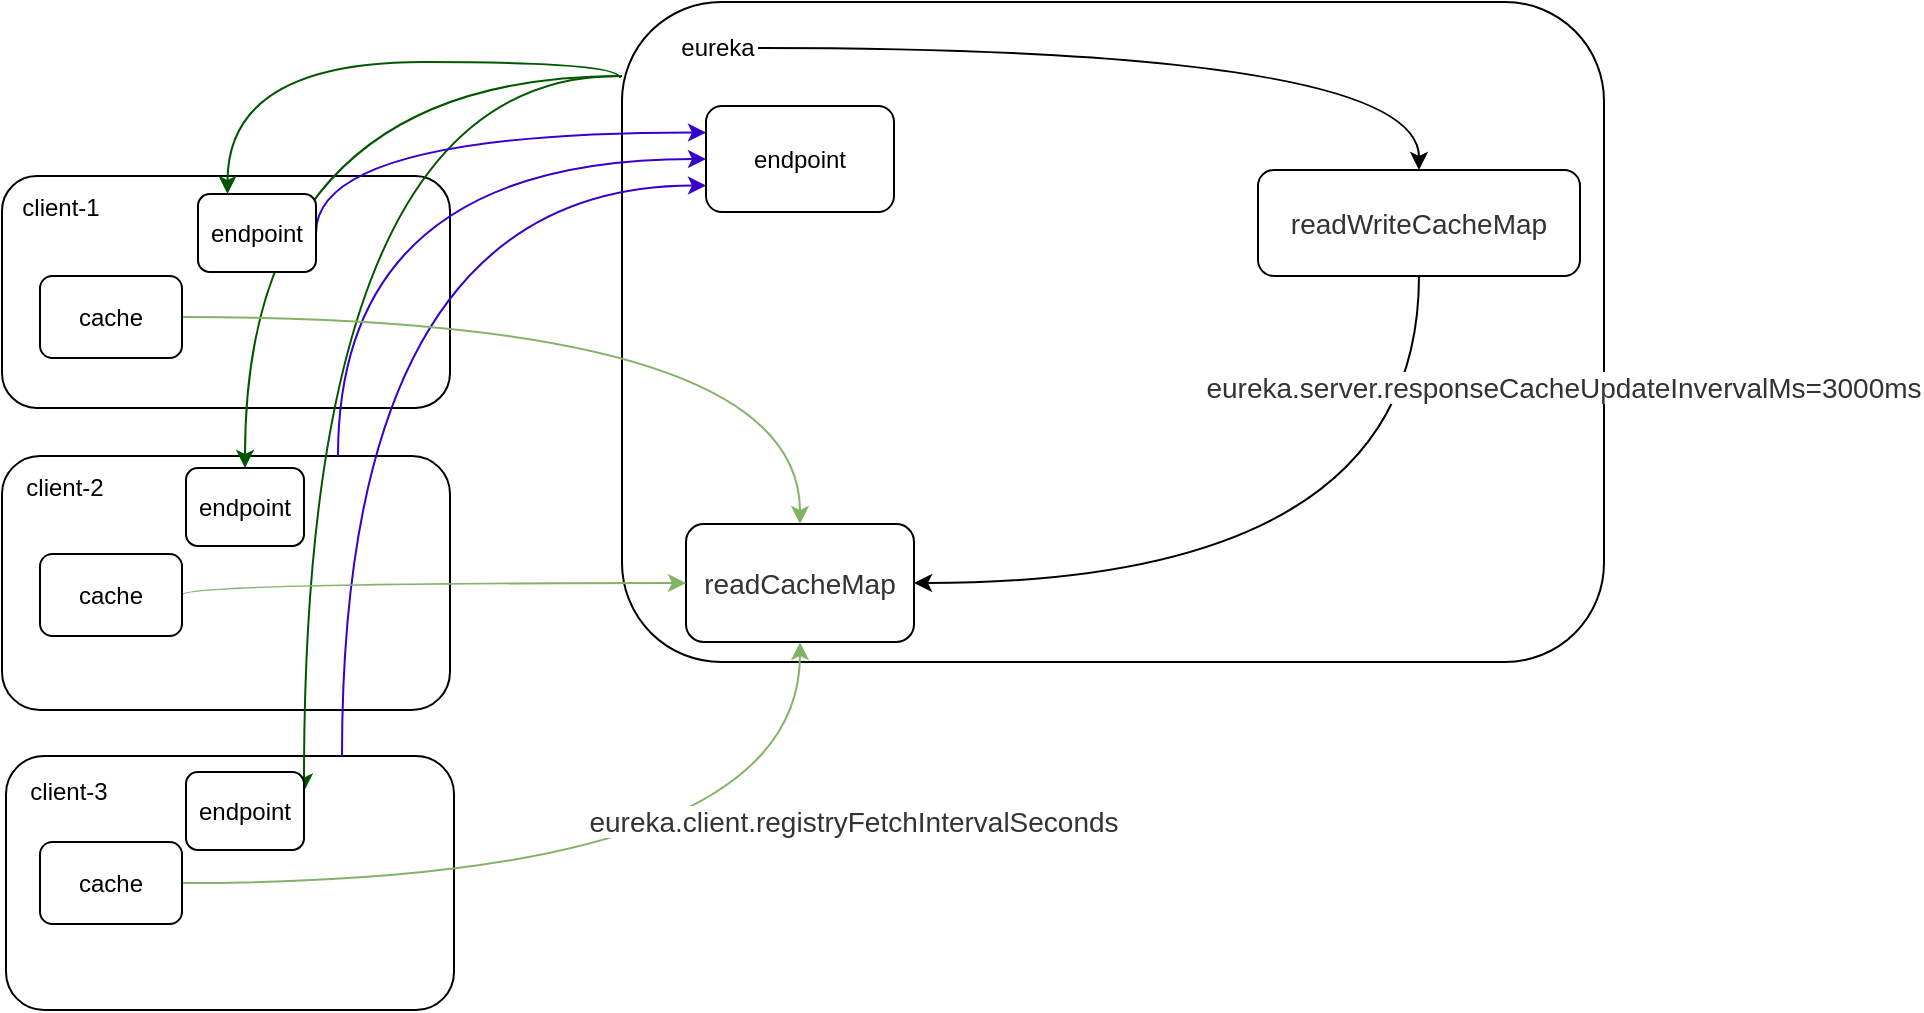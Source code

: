 <mxfile version="14.0.3" type="github">
  <diagram id="6a731a19-8d31-9384-78a2-239565b7b9f0" name="Page-1">
    <mxGraphModel dx="2066" dy="622" grid="0" gridSize="10" guides="1" tooltips="1" connect="1" arrows="1" fold="1" page="1" pageScale="1" pageWidth="1169" pageHeight="827" background="#ffffff" math="0" shadow="0">
      <root>
        <mxCell id="0" />
        <mxCell id="1" parent="0" />
        <mxCell id="buNckSWj5emS7Kjxxqf6-1" value="" style="rounded=1;whiteSpace=wrap;html=1;" parent="1" vertex="1">
          <mxGeometry x="-24" y="208" width="224" height="116" as="geometry" />
        </mxCell>
        <mxCell id="buNckSWj5emS7Kjxxqf6-2" value="" style="rounded=1;whiteSpace=wrap;html=1;" parent="1" vertex="1">
          <mxGeometry x="-24" y="348" width="224" height="127" as="geometry" />
        </mxCell>
        <mxCell id="buNckSWj5emS7Kjxxqf6-3" value="" style="rounded=1;whiteSpace=wrap;html=1;" parent="1" vertex="1">
          <mxGeometry x="-22" y="498" width="224" height="127" as="geometry" />
        </mxCell>
        <mxCell id="buNckSWj5emS7Kjxxqf6-40" style="edgeStyle=orthogonalEdgeStyle;curved=1;orthogonalLoop=1;jettySize=auto;html=1;entryX=0.25;entryY=0;entryDx=0;entryDy=0;shadow=0;fillColor=#008a00;strokeColor=#005700;" parent="1" target="buNckSWj5emS7Kjxxqf6-37" edge="1">
          <mxGeometry relative="1" as="geometry">
            <mxPoint x="285" y="159" as="sourcePoint" />
            <Array as="points">
              <mxPoint x="285" y="151" />
              <mxPoint x="89" y="151" />
            </Array>
          </mxGeometry>
        </mxCell>
        <mxCell id="buNckSWj5emS7Kjxxqf6-41" style="edgeStyle=orthogonalEdgeStyle;curved=1;orthogonalLoop=1;jettySize=auto;html=1;entryX=0.5;entryY=0;entryDx=0;entryDy=0;shadow=0;fillColor=#008a00;strokeColor=#005700;exitX=0;exitY=0.112;exitDx=0;exitDy=0;exitPerimeter=0;" parent="1" source="buNckSWj5emS7Kjxxqf6-4" target="buNckSWj5emS7Kjxxqf6-38" edge="1">
          <mxGeometry relative="1" as="geometry">
            <mxPoint x="286" y="147" as="sourcePoint" />
          </mxGeometry>
        </mxCell>
        <mxCell id="buNckSWj5emS7Kjxxqf6-42" style="edgeStyle=orthogonalEdgeStyle;curved=1;orthogonalLoop=1;jettySize=auto;html=1;exitX=-0.004;exitY=0.112;exitDx=0;exitDy=0;shadow=0;exitPerimeter=0;fillColor=#008a00;strokeColor=#005700;entryX=1;entryY=0.25;entryDx=0;entryDy=0;" parent="1" source="buNckSWj5emS7Kjxxqf6-4" target="buNckSWj5emS7Kjxxqf6-39" edge="1">
          <mxGeometry relative="1" as="geometry">
            <Array as="points">
              <mxPoint x="127" y="158" />
            </Array>
          </mxGeometry>
        </mxCell>
        <mxCell id="buNckSWj5emS7Kjxxqf6-4" value="" style="rounded=1;whiteSpace=wrap;html=1;" parent="1" vertex="1">
          <mxGeometry x="286" y="121" width="491" height="330" as="geometry" />
        </mxCell>
        <mxCell id="buNckSWj5emS7Kjxxqf6-14" style="edgeStyle=orthogonalEdgeStyle;curved=1;orthogonalLoop=1;jettySize=auto;html=1;exitX=1;exitY=0.5;exitDx=0;exitDy=0;entryX=0.5;entryY=0;entryDx=0;entryDy=0;shadow=0;" parent="1" source="buNckSWj5emS7Kjxxqf6-5" target="buNckSWj5emS7Kjxxqf6-9" edge="1">
          <mxGeometry relative="1" as="geometry" />
        </mxCell>
        <mxCell id="buNckSWj5emS7Kjxxqf6-5" value="eureka" style="text;html=1;strokeColor=none;fillColor=none;align=center;verticalAlign=middle;whiteSpace=wrap;rounded=0;" parent="1" vertex="1">
          <mxGeometry x="314" y="134" width="40" height="20" as="geometry" />
        </mxCell>
        <mxCell id="buNckSWj5emS7Kjxxqf6-8" value="&lt;div style=&quot;text-align: left ; line-height: 1.75 ; font-size: 14px&quot;&gt;&lt;span style=&quot;font-family: &amp;#34;arial&amp;#34; ; color: rgb(51 , 51 , 51) ; background-color: rgb(255 , 255 , 255)&quot;&gt;readCacheMap&lt;/span&gt;&lt;/div&gt;" style="rounded=1;whiteSpace=wrap;html=1;" parent="1" vertex="1">
          <mxGeometry x="318" y="382" width="114" height="59" as="geometry" />
        </mxCell>
        <mxCell id="buNckSWj5emS7Kjxxqf6-15" style="edgeStyle=orthogonalEdgeStyle;curved=1;orthogonalLoop=1;jettySize=auto;html=1;exitX=0.5;exitY=1;exitDx=0;exitDy=0;entryX=1;entryY=0.5;entryDx=0;entryDy=0;shadow=0;" parent="1" source="buNckSWj5emS7Kjxxqf6-9" target="buNckSWj5emS7Kjxxqf6-8" edge="1">
          <mxGeometry relative="1" as="geometry" />
        </mxCell>
        <mxCell id="buNckSWj5emS7Kjxxqf6-9" value="&lt;div style=&quot;text-align: left ; line-height: 1.75 ; font-size: 14px&quot;&gt;&lt;span style=&quot;font-family: &amp;#34;arial&amp;#34; ; color: rgb(51 , 51 , 51) ; background-color: rgb(255 , 255 , 255)&quot;&gt;readWriteCacheMap&lt;/span&gt;&lt;/div&gt;" style="rounded=1;whiteSpace=wrap;html=1;" parent="1" vertex="1">
          <mxGeometry x="604" y="205" width="161" height="53" as="geometry" />
        </mxCell>
        <mxCell id="buNckSWj5emS7Kjxxqf6-16" value="&lt;div style=&quot;text-align: left ; line-height: 1.75 ; font-size: 14px&quot;&gt;&lt;span style=&quot;font-family: &amp;#34;arial&amp;#34; ; color: rgb(51 , 51 , 51) ; background-color: rgb(255 , 255 , 255)&quot;&gt;eureka.server.responseCacheUpdateInvervalMs=3000ms&lt;/span&gt;&lt;/div&gt;" style="text;html=1;strokeColor=none;fillColor=none;align=center;verticalAlign=middle;whiteSpace=wrap;rounded=0;" parent="1" vertex="1">
          <mxGeometry x="737" y="304" width="40" height="20" as="geometry" />
        </mxCell>
        <mxCell id="buNckSWj5emS7Kjxxqf6-18" value="endpoint" style="rounded=1;whiteSpace=wrap;html=1;" parent="1" vertex="1">
          <mxGeometry x="328" y="173" width="94" height="53" as="geometry" />
        </mxCell>
        <mxCell id="buNckSWj5emS7Kjxxqf6-21" style="edgeStyle=orthogonalEdgeStyle;curved=1;orthogonalLoop=1;jettySize=auto;html=1;exitX=0.75;exitY=0;exitDx=0;exitDy=0;entryX=0;entryY=0.75;entryDx=0;entryDy=0;shadow=0;fillColor=#6a00ff;strokeColor=#3700CC;" parent="1" source="buNckSWj5emS7Kjxxqf6-3" target="buNckSWj5emS7Kjxxqf6-18" edge="1">
          <mxGeometry relative="1" as="geometry" />
        </mxCell>
        <mxCell id="buNckSWj5emS7Kjxxqf6-20" style="edgeStyle=orthogonalEdgeStyle;curved=1;orthogonalLoop=1;jettySize=auto;html=1;exitX=0.75;exitY=0;exitDx=0;exitDy=0;entryX=0;entryY=0.5;entryDx=0;entryDy=0;shadow=0;fillColor=#6a00ff;strokeColor=#3700CC;" parent="1" source="buNckSWj5emS7Kjxxqf6-2" target="buNckSWj5emS7Kjxxqf6-18" edge="1">
          <mxGeometry relative="1" as="geometry" />
        </mxCell>
        <mxCell id="buNckSWj5emS7Kjxxqf6-19" style="edgeStyle=orthogonalEdgeStyle;curved=1;orthogonalLoop=1;jettySize=auto;html=1;exitX=1;exitY=0.5;exitDx=0;exitDy=0;entryX=0;entryY=0.25;entryDx=0;entryDy=0;shadow=0;fillColor=#6a00ff;strokeColor=#3700CC;" parent="1" source="buNckSWj5emS7Kjxxqf6-37" target="buNckSWj5emS7Kjxxqf6-18" edge="1">
          <mxGeometry relative="1" as="geometry">
            <Array as="points">
              <mxPoint x="133" y="186" />
            </Array>
          </mxGeometry>
        </mxCell>
        <mxCell id="buNckSWj5emS7Kjxxqf6-22" value="client-2" style="text;html=1;strokeColor=none;fillColor=none;align=center;verticalAlign=middle;whiteSpace=wrap;rounded=0;" parent="1" vertex="1">
          <mxGeometry x="-18" y="354" width="51" height="20" as="geometry" />
        </mxCell>
        <mxCell id="buNckSWj5emS7Kjxxqf6-23" value="client-1" style="text;html=1;strokeColor=none;fillColor=none;align=center;verticalAlign=middle;whiteSpace=wrap;rounded=0;" parent="1" vertex="1">
          <mxGeometry x="-20" y="214" width="51" height="20" as="geometry" />
        </mxCell>
        <mxCell id="buNckSWj5emS7Kjxxqf6-24" value="client-3" style="text;html=1;strokeColor=none;fillColor=none;align=center;verticalAlign=middle;whiteSpace=wrap;rounded=0;" parent="1" vertex="1">
          <mxGeometry x="-16" y="506" width="51" height="20" as="geometry" />
        </mxCell>
        <mxCell id="buNckSWj5emS7Kjxxqf6-34" style="edgeStyle=orthogonalEdgeStyle;curved=1;orthogonalLoop=1;jettySize=auto;html=1;exitX=1;exitY=0.5;exitDx=0;exitDy=0;entryX=0;entryY=0.5;entryDx=0;entryDy=0;shadow=0;fillColor=#d5e8d4;strokeColor=#82b366;" parent="1" source="buNckSWj5emS7Kjxxqf6-25" target="buNckSWj5emS7Kjxxqf6-8" edge="1">
          <mxGeometry relative="1" as="geometry">
            <Array as="points">
              <mxPoint x="66" y="412" />
            </Array>
          </mxGeometry>
        </mxCell>
        <mxCell id="buNckSWj5emS7Kjxxqf6-25" value="cache" style="rounded=1;whiteSpace=wrap;html=1;" parent="1" vertex="1">
          <mxGeometry x="-5" y="397" width="71" height="41" as="geometry" />
        </mxCell>
        <mxCell id="buNckSWj5emS7Kjxxqf6-32" style="edgeStyle=orthogonalEdgeStyle;curved=1;orthogonalLoop=1;jettySize=auto;html=1;exitX=1;exitY=0.5;exitDx=0;exitDy=0;shadow=0;fillColor=#d5e8d4;strokeColor=#82b366;" parent="1" source="buNckSWj5emS7Kjxxqf6-26" target="buNckSWj5emS7Kjxxqf6-8" edge="1">
          <mxGeometry relative="1" as="geometry" />
        </mxCell>
        <mxCell id="buNckSWj5emS7Kjxxqf6-26" value="cache" style="rounded=1;whiteSpace=wrap;html=1;" parent="1" vertex="1">
          <mxGeometry x="-5" y="541" width="71" height="41" as="geometry" />
        </mxCell>
        <mxCell id="buNckSWj5emS7Kjxxqf6-33" style="edgeStyle=orthogonalEdgeStyle;curved=1;orthogonalLoop=1;jettySize=auto;html=1;exitX=1;exitY=0.5;exitDx=0;exitDy=0;entryX=0.5;entryY=0;entryDx=0;entryDy=0;shadow=0;fillColor=#d5e8d4;strokeColor=#82b366;" parent="1" source="buNckSWj5emS7Kjxxqf6-27" target="buNckSWj5emS7Kjxxqf6-8" edge="1">
          <mxGeometry relative="1" as="geometry" />
        </mxCell>
        <mxCell id="buNckSWj5emS7Kjxxqf6-27" value="cache" style="rounded=1;whiteSpace=wrap;html=1;" parent="1" vertex="1">
          <mxGeometry x="-5" y="258" width="71" height="41" as="geometry" />
        </mxCell>
        <mxCell id="buNckSWj5emS7Kjxxqf6-35" value="&lt;div style=&quot;text-align: left ; line-height: 1.75 ; font-size: 14px&quot;&gt;&lt;span style=&quot;font-family: &amp;#34;arial&amp;#34; ; color: rgb(51 , 51 , 51) ; background-color: rgb(255 , 255 , 255)&quot;&gt;eureka.client.registryFetchIntervalSeconds&lt;/span&gt;&lt;/div&gt;" style="text;html=1;strokeColor=none;fillColor=none;align=center;verticalAlign=middle;whiteSpace=wrap;rounded=0;" parent="1" vertex="1">
          <mxGeometry x="382" y="521" width="40" height="20" as="geometry" />
        </mxCell>
        <mxCell id="buNckSWj5emS7Kjxxqf6-37" value="endpoint" style="rounded=1;whiteSpace=wrap;html=1;" parent="1" vertex="1">
          <mxGeometry x="74" y="217" width="59" height="39" as="geometry" />
        </mxCell>
        <mxCell id="buNckSWj5emS7Kjxxqf6-38" value="endpoint" style="rounded=1;whiteSpace=wrap;html=1;" parent="1" vertex="1">
          <mxGeometry x="68" y="354" width="59" height="39" as="geometry" />
        </mxCell>
        <mxCell id="buNckSWj5emS7Kjxxqf6-39" value="endpoint" style="rounded=1;whiteSpace=wrap;html=1;" parent="1" vertex="1">
          <mxGeometry x="68" y="506" width="59" height="39" as="geometry" />
        </mxCell>
      </root>
    </mxGraphModel>
  </diagram>
</mxfile>
